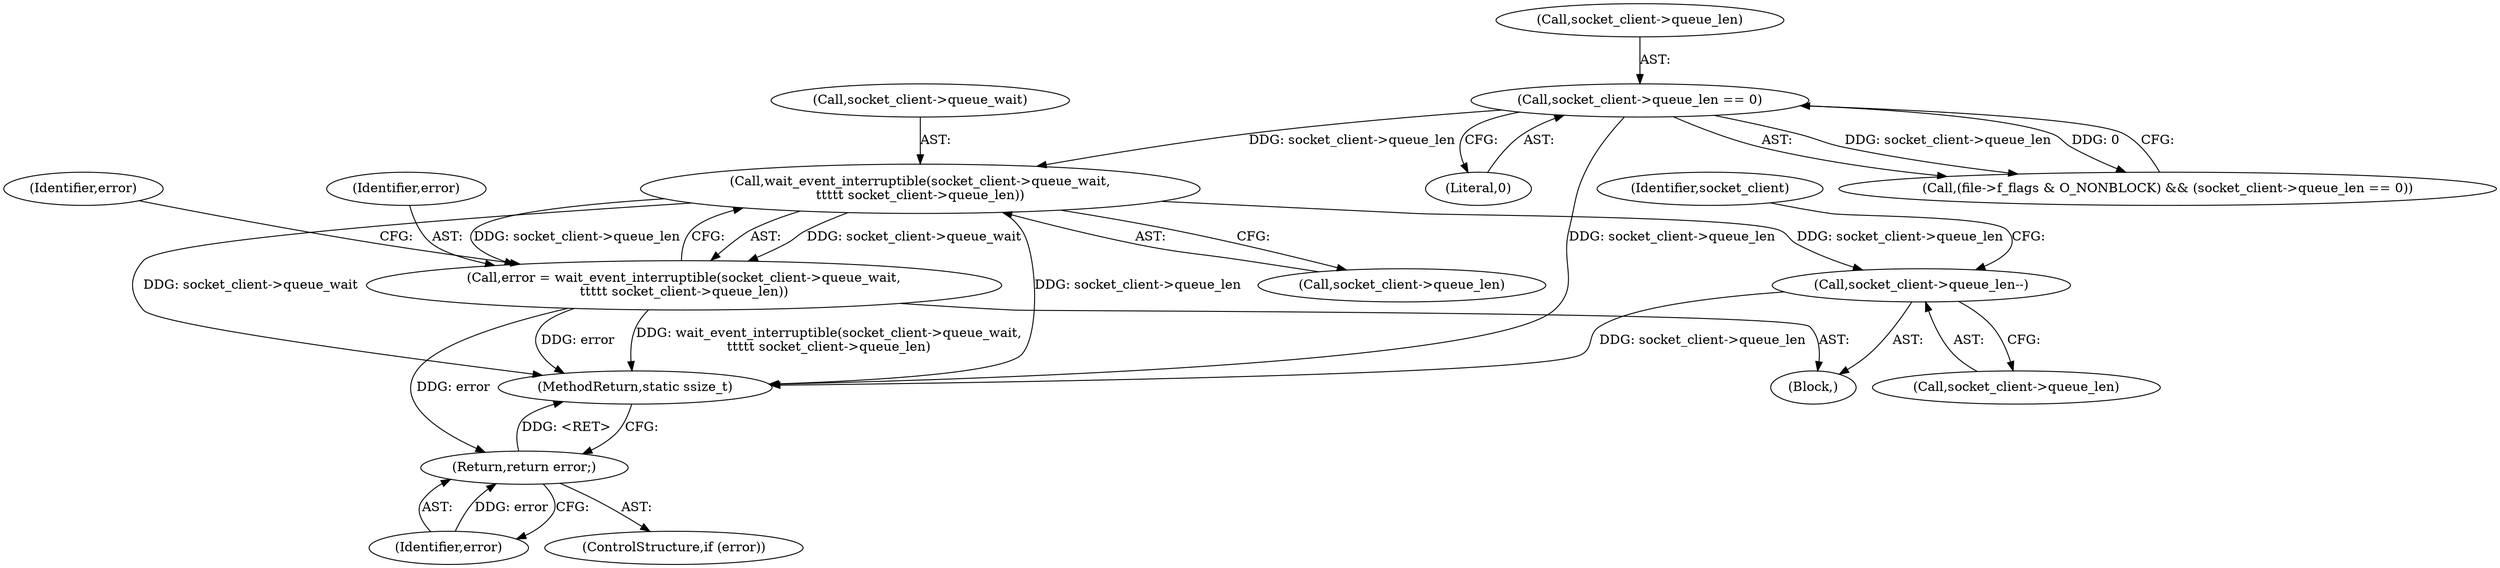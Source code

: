 digraph "0_linux_b5a1eeef04cc7859f34dec9b72ea1b28e4aba07c@pointer" {
"1000152" [label="(Call,wait_event_interruptible(socket_client->queue_wait,\n\t\t\t\t\t socket_client->queue_len))"];
"1000122" [label="(Call,socket_client->queue_len == 0)"];
"1000150" [label="(Call,error = wait_event_interruptible(socket_client->queue_wait,\n\t\t\t\t\t socket_client->queue_len))"];
"1000161" [label="(Return,return error;)"];
"1000173" [label="(Call,socket_client->queue_len--)"];
"1000161" [label="(Return,return error;)"];
"1000150" [label="(Call,error = wait_event_interruptible(socket_client->queue_wait,\n\t\t\t\t\t socket_client->queue_len))"];
"1000180" [label="(Identifier,socket_client)"];
"1000162" [label="(Identifier,error)"];
"1000151" [label="(Identifier,error)"];
"1000122" [label="(Call,socket_client->queue_len == 0)"];
"1000159" [label="(ControlStructure,if (error))"];
"1000152" [label="(Call,wait_event_interruptible(socket_client->queue_wait,\n\t\t\t\t\t socket_client->queue_len))"];
"1000105" [label="(Block,)"];
"1000207" [label="(MethodReturn,static ssize_t)"];
"1000126" [label="(Literal,0)"];
"1000153" [label="(Call,socket_client->queue_wait)"];
"1000156" [label="(Call,socket_client->queue_len)"];
"1000160" [label="(Identifier,error)"];
"1000174" [label="(Call,socket_client->queue_len)"];
"1000123" [label="(Call,socket_client->queue_len)"];
"1000116" [label="(Call,(file->f_flags & O_NONBLOCK) && (socket_client->queue_len == 0))"];
"1000173" [label="(Call,socket_client->queue_len--)"];
"1000152" -> "1000150"  [label="AST: "];
"1000152" -> "1000156"  [label="CFG: "];
"1000153" -> "1000152"  [label="AST: "];
"1000156" -> "1000152"  [label="AST: "];
"1000150" -> "1000152"  [label="CFG: "];
"1000152" -> "1000207"  [label="DDG: socket_client->queue_wait"];
"1000152" -> "1000207"  [label="DDG: socket_client->queue_len"];
"1000152" -> "1000150"  [label="DDG: socket_client->queue_wait"];
"1000152" -> "1000150"  [label="DDG: socket_client->queue_len"];
"1000122" -> "1000152"  [label="DDG: socket_client->queue_len"];
"1000152" -> "1000173"  [label="DDG: socket_client->queue_len"];
"1000122" -> "1000116"  [label="AST: "];
"1000122" -> "1000126"  [label="CFG: "];
"1000123" -> "1000122"  [label="AST: "];
"1000126" -> "1000122"  [label="AST: "];
"1000116" -> "1000122"  [label="CFG: "];
"1000122" -> "1000207"  [label="DDG: socket_client->queue_len"];
"1000122" -> "1000116"  [label="DDG: socket_client->queue_len"];
"1000122" -> "1000116"  [label="DDG: 0"];
"1000150" -> "1000105"  [label="AST: "];
"1000151" -> "1000150"  [label="AST: "];
"1000160" -> "1000150"  [label="CFG: "];
"1000150" -> "1000207"  [label="DDG: error"];
"1000150" -> "1000207"  [label="DDG: wait_event_interruptible(socket_client->queue_wait,\n\t\t\t\t\t socket_client->queue_len)"];
"1000150" -> "1000161"  [label="DDG: error"];
"1000161" -> "1000159"  [label="AST: "];
"1000161" -> "1000162"  [label="CFG: "];
"1000162" -> "1000161"  [label="AST: "];
"1000207" -> "1000161"  [label="CFG: "];
"1000161" -> "1000207"  [label="DDG: <RET>"];
"1000162" -> "1000161"  [label="DDG: error"];
"1000173" -> "1000105"  [label="AST: "];
"1000173" -> "1000174"  [label="CFG: "];
"1000174" -> "1000173"  [label="AST: "];
"1000180" -> "1000173"  [label="CFG: "];
"1000173" -> "1000207"  [label="DDG: socket_client->queue_len"];
}
